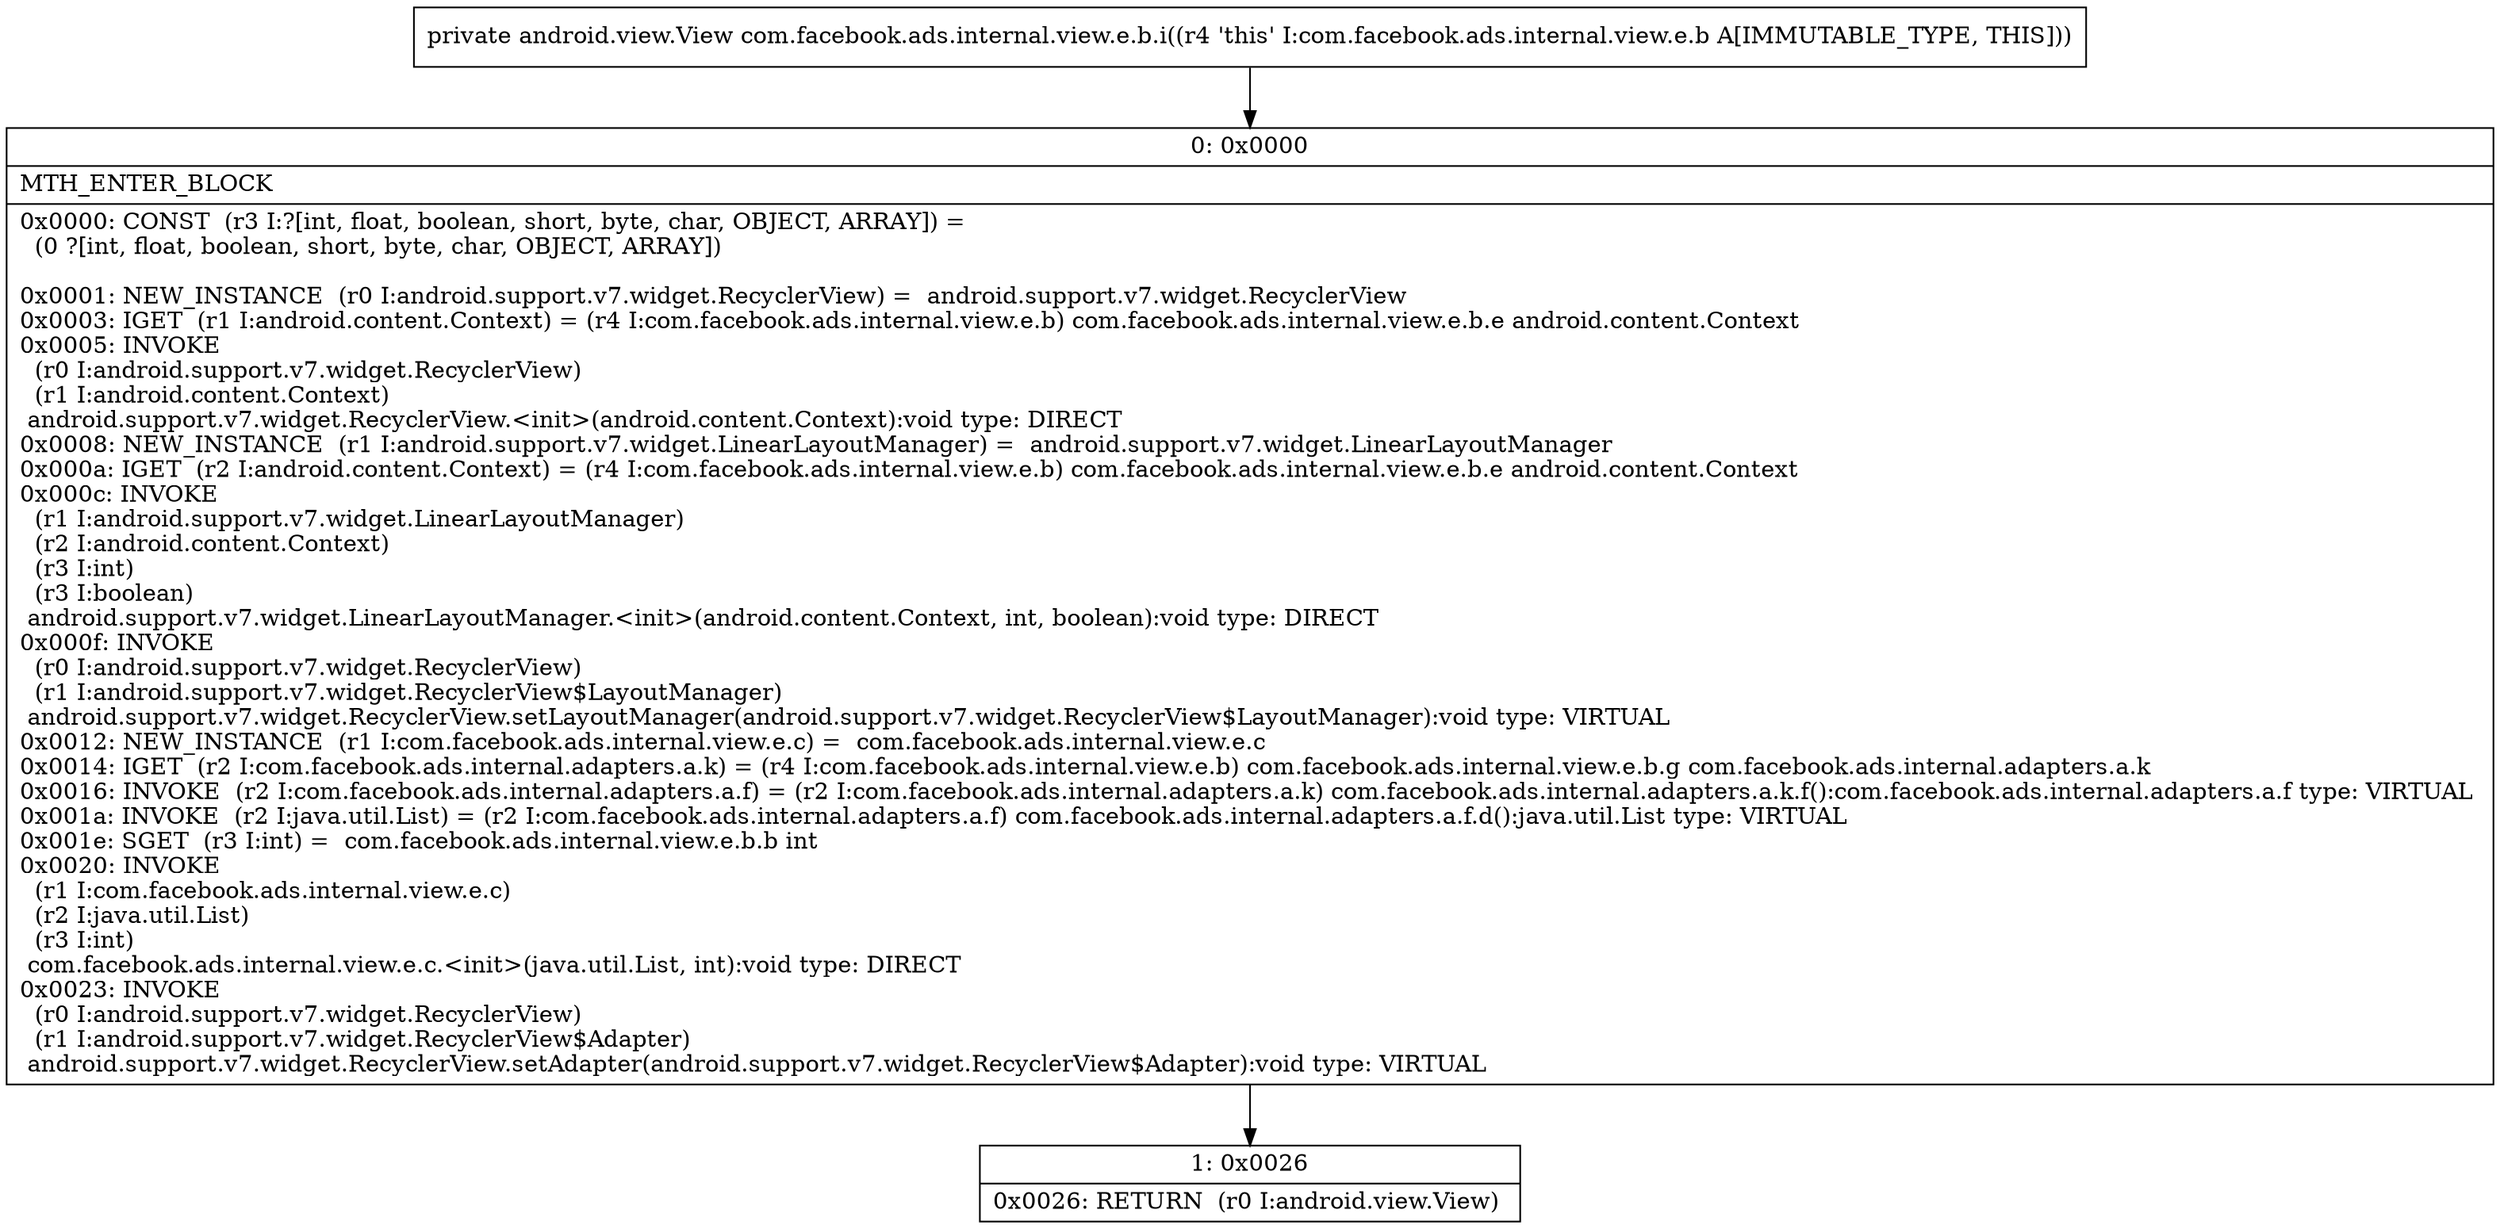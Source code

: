 digraph "CFG forcom.facebook.ads.internal.view.e.b.i()Landroid\/view\/View;" {
Node_0 [shape=record,label="{0\:\ 0x0000|MTH_ENTER_BLOCK\l|0x0000: CONST  (r3 I:?[int, float, boolean, short, byte, char, OBJECT, ARRAY]) = \l  (0 ?[int, float, boolean, short, byte, char, OBJECT, ARRAY])\l \l0x0001: NEW_INSTANCE  (r0 I:android.support.v7.widget.RecyclerView) =  android.support.v7.widget.RecyclerView \l0x0003: IGET  (r1 I:android.content.Context) = (r4 I:com.facebook.ads.internal.view.e.b) com.facebook.ads.internal.view.e.b.e android.content.Context \l0x0005: INVOKE  \l  (r0 I:android.support.v7.widget.RecyclerView)\l  (r1 I:android.content.Context)\l android.support.v7.widget.RecyclerView.\<init\>(android.content.Context):void type: DIRECT \l0x0008: NEW_INSTANCE  (r1 I:android.support.v7.widget.LinearLayoutManager) =  android.support.v7.widget.LinearLayoutManager \l0x000a: IGET  (r2 I:android.content.Context) = (r4 I:com.facebook.ads.internal.view.e.b) com.facebook.ads.internal.view.e.b.e android.content.Context \l0x000c: INVOKE  \l  (r1 I:android.support.v7.widget.LinearLayoutManager)\l  (r2 I:android.content.Context)\l  (r3 I:int)\l  (r3 I:boolean)\l android.support.v7.widget.LinearLayoutManager.\<init\>(android.content.Context, int, boolean):void type: DIRECT \l0x000f: INVOKE  \l  (r0 I:android.support.v7.widget.RecyclerView)\l  (r1 I:android.support.v7.widget.RecyclerView$LayoutManager)\l android.support.v7.widget.RecyclerView.setLayoutManager(android.support.v7.widget.RecyclerView$LayoutManager):void type: VIRTUAL \l0x0012: NEW_INSTANCE  (r1 I:com.facebook.ads.internal.view.e.c) =  com.facebook.ads.internal.view.e.c \l0x0014: IGET  (r2 I:com.facebook.ads.internal.adapters.a.k) = (r4 I:com.facebook.ads.internal.view.e.b) com.facebook.ads.internal.view.e.b.g com.facebook.ads.internal.adapters.a.k \l0x0016: INVOKE  (r2 I:com.facebook.ads.internal.adapters.a.f) = (r2 I:com.facebook.ads.internal.adapters.a.k) com.facebook.ads.internal.adapters.a.k.f():com.facebook.ads.internal.adapters.a.f type: VIRTUAL \l0x001a: INVOKE  (r2 I:java.util.List) = (r2 I:com.facebook.ads.internal.adapters.a.f) com.facebook.ads.internal.adapters.a.f.d():java.util.List type: VIRTUAL \l0x001e: SGET  (r3 I:int) =  com.facebook.ads.internal.view.e.b.b int \l0x0020: INVOKE  \l  (r1 I:com.facebook.ads.internal.view.e.c)\l  (r2 I:java.util.List)\l  (r3 I:int)\l com.facebook.ads.internal.view.e.c.\<init\>(java.util.List, int):void type: DIRECT \l0x0023: INVOKE  \l  (r0 I:android.support.v7.widget.RecyclerView)\l  (r1 I:android.support.v7.widget.RecyclerView$Adapter)\l android.support.v7.widget.RecyclerView.setAdapter(android.support.v7.widget.RecyclerView$Adapter):void type: VIRTUAL \l}"];
Node_1 [shape=record,label="{1\:\ 0x0026|0x0026: RETURN  (r0 I:android.view.View) \l}"];
MethodNode[shape=record,label="{private android.view.View com.facebook.ads.internal.view.e.b.i((r4 'this' I:com.facebook.ads.internal.view.e.b A[IMMUTABLE_TYPE, THIS])) }"];
MethodNode -> Node_0;
Node_0 -> Node_1;
}

